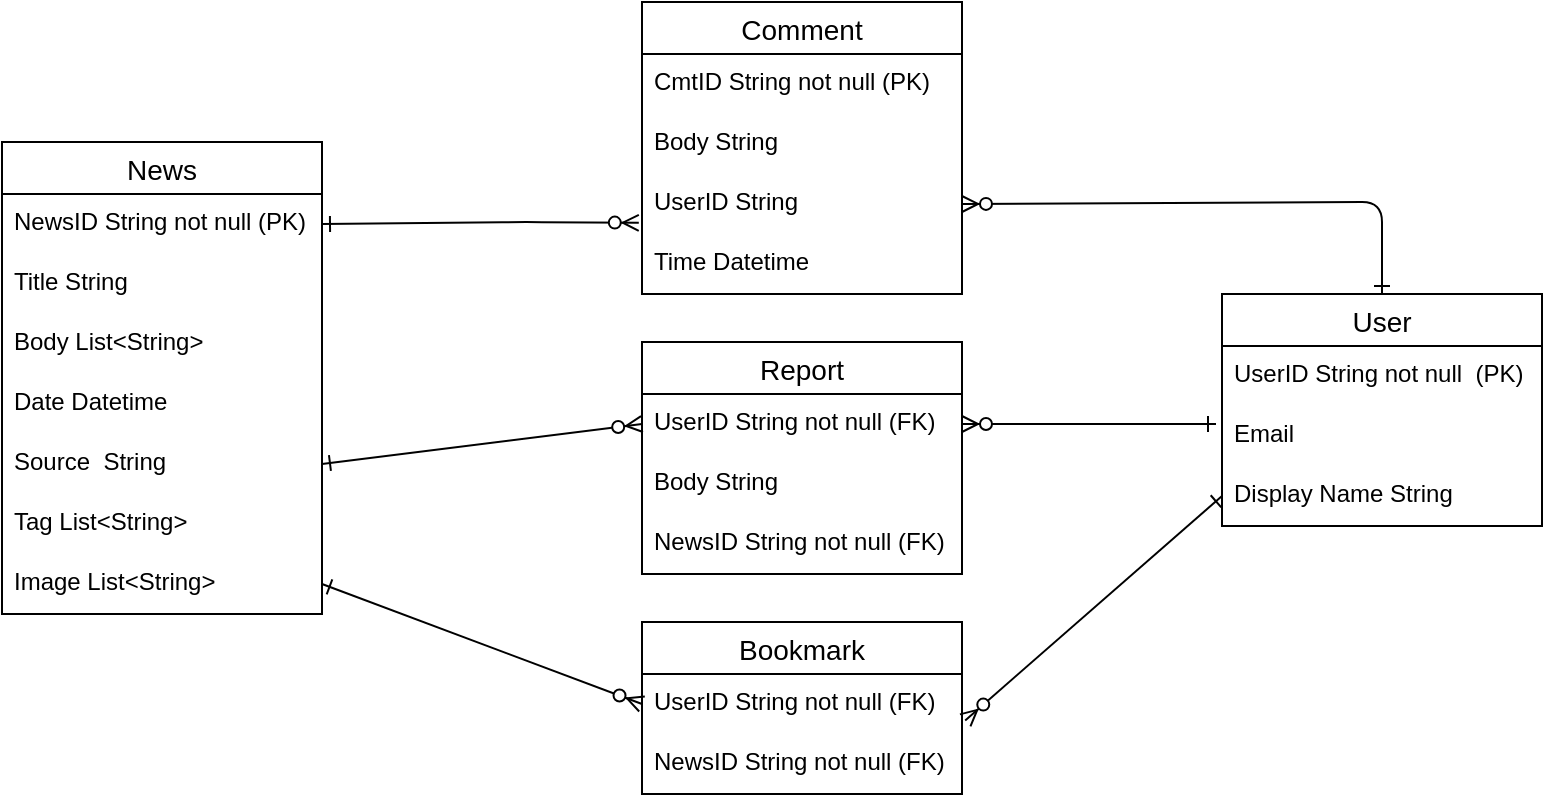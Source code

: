 <mxfile version="14.8.3" type="github">
  <diagram id="_ieselRskx5AGe6wOTRC" name="Page-1">
    <mxGraphModel dx="1038" dy="623" grid="1" gridSize="10" guides="1" tooltips="1" connect="1" arrows="1" fold="1" page="1" pageScale="1" pageWidth="850" pageHeight="1100" math="0" shadow="0">
      <root>
        <mxCell id="0" />
        <mxCell id="1" parent="0" />
        <mxCell id="B8SEOF0ckUSeG-AwuJjK-3" value="User" style="swimlane;fontStyle=0;childLayout=stackLayout;horizontal=1;startSize=26;horizontalStack=0;resizeParent=1;resizeParentMax=0;resizeLast=0;collapsible=1;marginBottom=0;align=center;fontSize=14;" parent="1" vertex="1">
          <mxGeometry x="760" y="176" width="160" height="116" as="geometry" />
        </mxCell>
        <mxCell id="B8SEOF0ckUSeG-AwuJjK-4" value="UserID String not null  (PK)" style="text;strokeColor=none;fillColor=none;spacingLeft=4;spacingRight=4;overflow=hidden;rotatable=0;points=[[0,0.5],[1,0.5]];portConstraint=eastwest;fontSize=12;" parent="B8SEOF0ckUSeG-AwuJjK-3" vertex="1">
          <mxGeometry y="26" width="160" height="30" as="geometry" />
        </mxCell>
        <mxCell id="B8SEOF0ckUSeG-AwuJjK-5" value="Email" style="text;strokeColor=none;fillColor=none;spacingLeft=4;spacingRight=4;overflow=hidden;rotatable=0;points=[[0,0.5],[1,0.5]];portConstraint=eastwest;fontSize=12;" parent="B8SEOF0ckUSeG-AwuJjK-3" vertex="1">
          <mxGeometry y="56" width="160" height="30" as="geometry" />
        </mxCell>
        <mxCell id="B8SEOF0ckUSeG-AwuJjK-6" value="Display Name String" style="text;strokeColor=none;fillColor=none;spacingLeft=4;spacingRight=4;overflow=hidden;rotatable=0;points=[[0,0.5],[1,0.5]];portConstraint=eastwest;fontSize=12;" parent="B8SEOF0ckUSeG-AwuJjK-3" vertex="1">
          <mxGeometry y="86" width="160" height="30" as="geometry" />
        </mxCell>
        <mxCell id="B8SEOF0ckUSeG-AwuJjK-11" value="Report" style="swimlane;fontStyle=0;childLayout=stackLayout;horizontal=1;startSize=26;horizontalStack=0;resizeParent=1;resizeParentMax=0;resizeLast=0;collapsible=1;marginBottom=0;align=center;fontSize=14;" parent="1" vertex="1">
          <mxGeometry x="470" y="200" width="160" height="116" as="geometry" />
        </mxCell>
        <mxCell id="B8SEOF0ckUSeG-AwuJjK-12" value="UserID String not null (FK)" style="text;strokeColor=none;fillColor=none;spacingLeft=4;spacingRight=4;overflow=hidden;rotatable=0;points=[[0,0.5],[1,0.5]];portConstraint=eastwest;fontSize=12;" parent="B8SEOF0ckUSeG-AwuJjK-11" vertex="1">
          <mxGeometry y="26" width="160" height="30" as="geometry" />
        </mxCell>
        <mxCell id="SNCoAw9AgGJoTQApFD__-1" value="Body String" style="text;strokeColor=none;fillColor=none;spacingLeft=4;spacingRight=4;overflow=hidden;rotatable=0;points=[[0,0.5],[1,0.5]];portConstraint=eastwest;fontSize=12;" vertex="1" parent="B8SEOF0ckUSeG-AwuJjK-11">
          <mxGeometry y="56" width="160" height="30" as="geometry" />
        </mxCell>
        <mxCell id="B8SEOF0ckUSeG-AwuJjK-13" value="NewsID String not null (FK)" style="text;strokeColor=none;fillColor=none;spacingLeft=4;spacingRight=4;overflow=hidden;rotatable=0;points=[[0,0.5],[1,0.5]];portConstraint=eastwest;fontSize=12;" parent="B8SEOF0ckUSeG-AwuJjK-11" vertex="1">
          <mxGeometry y="86" width="160" height="30" as="geometry" />
        </mxCell>
        <mxCell id="B8SEOF0ckUSeG-AwuJjK-15" value="Bookmark" style="swimlane;fontStyle=0;childLayout=stackLayout;horizontal=1;startSize=26;horizontalStack=0;resizeParent=1;resizeParentMax=0;resizeLast=0;collapsible=1;marginBottom=0;align=center;fontSize=14;" parent="1" vertex="1">
          <mxGeometry x="470" y="340" width="160" height="86" as="geometry" />
        </mxCell>
        <mxCell id="B8SEOF0ckUSeG-AwuJjK-17" value="UserID String not null (FK)" style="text;strokeColor=none;fillColor=none;spacingLeft=4;spacingRight=4;overflow=hidden;rotatable=0;points=[[0,0.5],[1,0.5]];portConstraint=eastwest;fontSize=12;" parent="B8SEOF0ckUSeG-AwuJjK-15" vertex="1">
          <mxGeometry y="26" width="160" height="30" as="geometry" />
        </mxCell>
        <mxCell id="B8SEOF0ckUSeG-AwuJjK-18" value="NewsID String not null (FK)" style="text;strokeColor=none;fillColor=none;spacingLeft=4;spacingRight=4;overflow=hidden;rotatable=0;points=[[0,0.5],[1,0.5]];portConstraint=eastwest;fontSize=12;" parent="B8SEOF0ckUSeG-AwuJjK-15" vertex="1">
          <mxGeometry y="56" width="160" height="30" as="geometry" />
        </mxCell>
        <mxCell id="B8SEOF0ckUSeG-AwuJjK-23" value="News" style="swimlane;fontStyle=0;childLayout=stackLayout;horizontal=1;startSize=26;horizontalStack=0;resizeParent=1;resizeParentMax=0;resizeLast=0;collapsible=1;marginBottom=0;align=center;fontSize=14;" parent="1" vertex="1">
          <mxGeometry x="150" y="100" width="160" height="236" as="geometry" />
        </mxCell>
        <mxCell id="B8SEOF0ckUSeG-AwuJjK-24" value="NewsID String not null (PK)" style="text;strokeColor=none;fillColor=none;spacingLeft=4;spacingRight=4;overflow=hidden;rotatable=0;points=[[0,0.5],[1,0.5]];portConstraint=eastwest;fontSize=12;" parent="B8SEOF0ckUSeG-AwuJjK-23" vertex="1">
          <mxGeometry y="26" width="160" height="30" as="geometry" />
        </mxCell>
        <mxCell id="B8SEOF0ckUSeG-AwuJjK-25" value="Title String" style="text;strokeColor=none;fillColor=none;spacingLeft=4;spacingRight=4;overflow=hidden;rotatable=0;points=[[0,0.5],[1,0.5]];portConstraint=eastwest;fontSize=12;" parent="B8SEOF0ckUSeG-AwuJjK-23" vertex="1">
          <mxGeometry y="56" width="160" height="30" as="geometry" />
        </mxCell>
        <mxCell id="B8SEOF0ckUSeG-AwuJjK-22" value="Body List&lt;String&gt;" style="text;strokeColor=none;fillColor=none;spacingLeft=4;spacingRight=4;overflow=hidden;rotatable=0;points=[[0,0.5],[1,0.5]];portConstraint=eastwest;fontSize=12;" parent="B8SEOF0ckUSeG-AwuJjK-23" vertex="1">
          <mxGeometry y="86" width="160" height="30" as="geometry" />
        </mxCell>
        <mxCell id="B8SEOF0ckUSeG-AwuJjK-20" value="Date Datetime" style="text;strokeColor=none;fillColor=none;spacingLeft=4;spacingRight=4;overflow=hidden;rotatable=0;points=[[0,0.5],[1,0.5]];portConstraint=eastwest;fontSize=12;" parent="B8SEOF0ckUSeG-AwuJjK-23" vertex="1">
          <mxGeometry y="116" width="160" height="30" as="geometry" />
        </mxCell>
        <mxCell id="B8SEOF0ckUSeG-AwuJjK-21" value="Source  String" style="text;strokeColor=none;fillColor=none;spacingLeft=4;spacingRight=4;overflow=hidden;rotatable=0;points=[[0,0.5],[1,0.5]];portConstraint=eastwest;fontSize=12;" parent="B8SEOF0ckUSeG-AwuJjK-23" vertex="1">
          <mxGeometry y="146" width="160" height="30" as="geometry" />
        </mxCell>
        <mxCell id="B8SEOF0ckUSeG-AwuJjK-27" value="Tag List&lt;String&gt;" style="text;strokeColor=none;fillColor=none;spacingLeft=4;spacingRight=4;overflow=hidden;rotatable=0;points=[[0,0.5],[1,0.5]];portConstraint=eastwest;fontSize=12;" parent="B8SEOF0ckUSeG-AwuJjK-23" vertex="1">
          <mxGeometry y="176" width="160" height="30" as="geometry" />
        </mxCell>
        <mxCell id="B8SEOF0ckUSeG-AwuJjK-35" value="Image List&lt;String&gt;" style="text;strokeColor=none;fillColor=none;spacingLeft=4;spacingRight=4;overflow=hidden;rotatable=0;points=[[0,0.5],[1,0.5]];portConstraint=eastwest;fontSize=12;" parent="B8SEOF0ckUSeG-AwuJjK-23" vertex="1">
          <mxGeometry y="206" width="160" height="30" as="geometry" />
        </mxCell>
        <mxCell id="B8SEOF0ckUSeG-AwuJjK-38" value="Comment" style="swimlane;fontStyle=0;childLayout=stackLayout;horizontal=1;startSize=26;horizontalStack=0;resizeParent=1;resizeParentMax=0;resizeLast=0;collapsible=1;marginBottom=0;align=center;fontSize=14;" parent="1" vertex="1">
          <mxGeometry x="470" y="30" width="160" height="146" as="geometry" />
        </mxCell>
        <mxCell id="B8SEOF0ckUSeG-AwuJjK-39" value="CmtID String not null (PK)" style="text;strokeColor=none;fillColor=none;spacingLeft=4;spacingRight=4;overflow=hidden;rotatable=0;points=[[0,0.5],[1,0.5]];portConstraint=eastwest;fontSize=12;" parent="B8SEOF0ckUSeG-AwuJjK-38" vertex="1">
          <mxGeometry y="26" width="160" height="30" as="geometry" />
        </mxCell>
        <mxCell id="B8SEOF0ckUSeG-AwuJjK-40" value="Body String" style="text;strokeColor=none;fillColor=none;spacingLeft=4;spacingRight=4;overflow=hidden;rotatable=0;points=[[0,0.5],[1,0.5]];portConstraint=eastwest;fontSize=12;" parent="B8SEOF0ckUSeG-AwuJjK-38" vertex="1">
          <mxGeometry y="56" width="160" height="30" as="geometry" />
        </mxCell>
        <mxCell id="B8SEOF0ckUSeG-AwuJjK-47" value="UserID String" style="text;strokeColor=none;fillColor=none;spacingLeft=4;spacingRight=4;overflow=hidden;rotatable=0;points=[[0,0.5],[1,0.5]];portConstraint=eastwest;fontSize=12;" parent="B8SEOF0ckUSeG-AwuJjK-38" vertex="1">
          <mxGeometry y="86" width="160" height="30" as="geometry" />
        </mxCell>
        <mxCell id="B8SEOF0ckUSeG-AwuJjK-41" value="Time Datetime" style="text;strokeColor=none;fillColor=none;spacingLeft=4;spacingRight=4;overflow=hidden;rotatable=0;points=[[0,0.5],[1,0.5]];portConstraint=eastwest;fontSize=12;" parent="B8SEOF0ckUSeG-AwuJjK-38" vertex="1">
          <mxGeometry y="116" width="160" height="30" as="geometry" />
        </mxCell>
        <mxCell id="B8SEOF0ckUSeG-AwuJjK-53" value="" style="fontSize=12;html=1;endArrow=ERzeroToMany;startArrow=ERone;startFill=0;elbow=vertical;exitX=0.5;exitY=0;exitDx=0;exitDy=0;entryX=1;entryY=0.5;entryDx=0;entryDy=0;" parent="1" source="B8SEOF0ckUSeG-AwuJjK-3" target="B8SEOF0ckUSeG-AwuJjK-47" edge="1">
          <mxGeometry width="100" height="100" relative="1" as="geometry">
            <mxPoint x="820" y="70.0" as="sourcePoint" />
            <mxPoint x="820.48" y="118.81" as="targetPoint" />
            <Array as="points">
              <mxPoint x="840" y="130" />
            </Array>
          </mxGeometry>
        </mxCell>
        <mxCell id="B8SEOF0ckUSeG-AwuJjK-54" value="" style="fontSize=12;html=1;endArrow=ERzeroToMany;startArrow=ERone;startFill=0;elbow=vertical;exitX=1;exitY=0.5;exitDx=0;exitDy=0;entryX=-0.01;entryY=0.813;entryDx=0;entryDy=0;entryPerimeter=0;" parent="1" source="B8SEOF0ckUSeG-AwuJjK-24" target="B8SEOF0ckUSeG-AwuJjK-47" edge="1">
          <mxGeometry width="100" height="100" relative="1" as="geometry">
            <mxPoint x="450" y="179" as="sourcePoint" />
            <mxPoint x="330" y="20" as="targetPoint" />
            <Array as="points">
              <mxPoint x="410" y="140" />
            </Array>
          </mxGeometry>
        </mxCell>
        <mxCell id="B8SEOF0ckUSeG-AwuJjK-55" value="" style="fontSize=12;html=1;endArrow=ERzeroToMany;startArrow=ERone;startFill=0;elbow=vertical;entryX=1;entryY=0.5;entryDx=0;entryDy=0;endFill=1;" parent="1" target="B8SEOF0ckUSeG-AwuJjK-12" edge="1">
          <mxGeometry width="100" height="100" relative="1" as="geometry">
            <mxPoint x="757" y="241" as="sourcePoint" />
            <mxPoint x="600" y="290" as="targetPoint" />
            <Array as="points" />
          </mxGeometry>
        </mxCell>
        <mxCell id="B8SEOF0ckUSeG-AwuJjK-56" value="" style="fontSize=12;html=1;endArrow=ERzeroToMany;startArrow=ERone;startFill=0;elbow=vertical;exitX=1;exitY=0.5;exitDx=0;exitDy=0;entryX=0;entryY=0.5;entryDx=0;entryDy=0;" parent="1" source="B8SEOF0ckUSeG-AwuJjK-21" target="B8SEOF0ckUSeG-AwuJjK-12" edge="1">
          <mxGeometry width="100" height="100" relative="1" as="geometry">
            <mxPoint x="448" y="400" as="sourcePoint" />
            <mxPoint x="290" y="400" as="targetPoint" />
            <Array as="points" />
          </mxGeometry>
        </mxCell>
        <mxCell id="B8SEOF0ckUSeG-AwuJjK-57" value="" style="fontSize=12;html=1;endArrow=ERzeroToMany;startArrow=ERone;startFill=0;elbow=vertical;entryX=1.01;entryY=0.773;entryDx=0;entryDy=0;exitX=0;exitY=0.5;exitDx=0;exitDy=0;entryPerimeter=0;" parent="1" source="B8SEOF0ckUSeG-AwuJjK-6" target="B8SEOF0ckUSeG-AwuJjK-17" edge="1">
          <mxGeometry width="100" height="100" relative="1" as="geometry">
            <mxPoint x="747" y="320" as="sourcePoint" />
            <mxPoint x="620" y="320" as="targetPoint" />
            <Array as="points" />
          </mxGeometry>
        </mxCell>
        <mxCell id="B8SEOF0ckUSeG-AwuJjK-58" value="" style="fontSize=12;html=1;endArrow=ERzeroToMany;startArrow=ERone;startFill=0;elbow=vertical;entryX=0;entryY=0.5;entryDx=0;entryDy=0;exitX=1;exitY=0.5;exitDx=0;exitDy=0;" parent="1" source="B8SEOF0ckUSeG-AwuJjK-35" target="B8SEOF0ckUSeG-AwuJjK-17" edge="1">
          <mxGeometry width="100" height="100" relative="1" as="geometry">
            <mxPoint x="457" y="320" as="sourcePoint" />
            <mxPoint x="330" y="320" as="targetPoint" />
            <Array as="points" />
          </mxGeometry>
        </mxCell>
      </root>
    </mxGraphModel>
  </diagram>
</mxfile>
